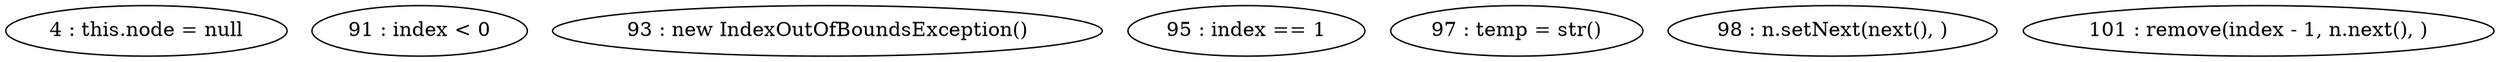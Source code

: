 digraph G {
"4 : this.node = null"
"91 : index < 0"
"93 : new IndexOutOfBoundsException()"
"95 : index == 1"
"97 : temp = str()"
"98 : n.setNext(next(), )"
"101 : remove(index - 1, n.next(), )"
}